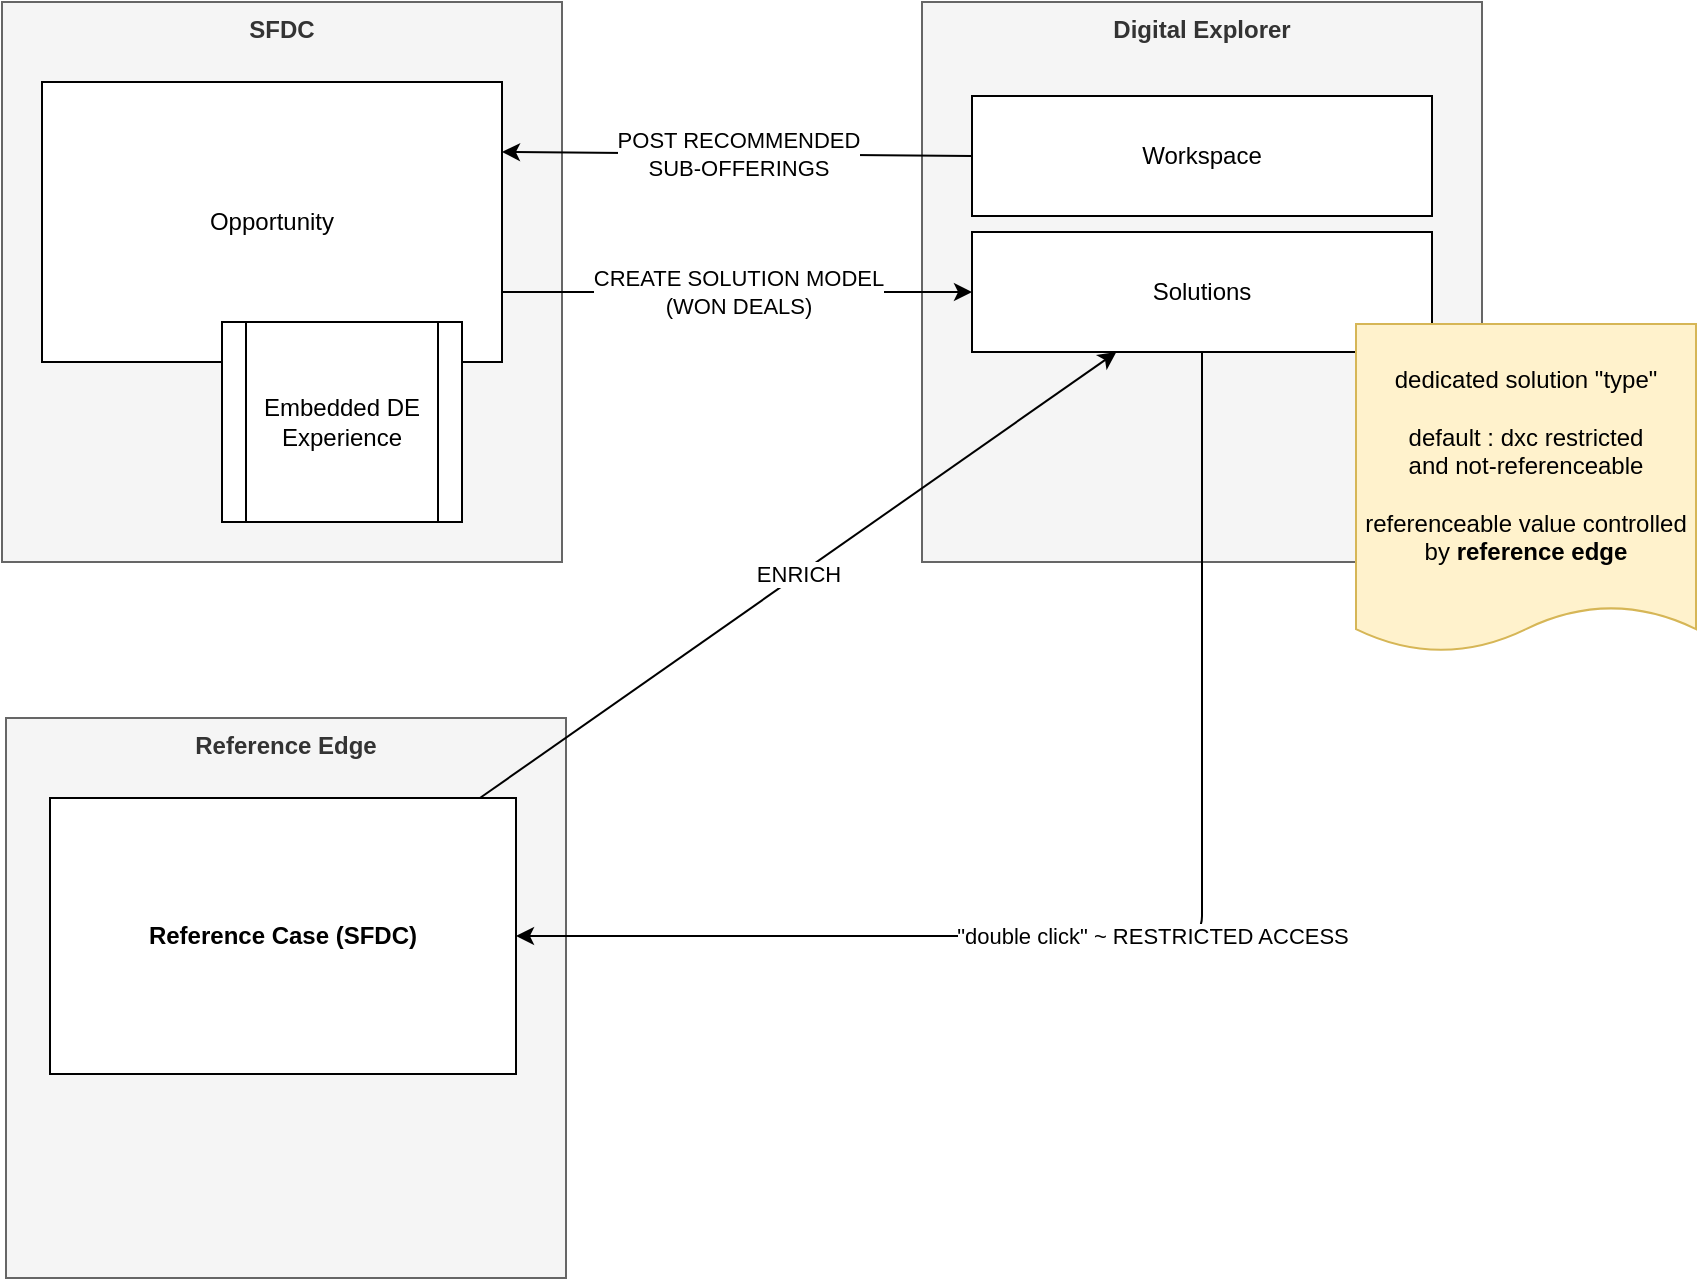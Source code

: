 <mxfile version="11.1.4" type="device"><diagram id="nkB7Z8nHzJx8HLWXiaIT" name="Page-1"><mxGraphModel dx="1422" dy="944" grid="0" gridSize="10" guides="0" tooltips="1" connect="1" arrows="1" fold="1" page="0" pageScale="1" pageWidth="827" pageHeight="1169" math="0" shadow="0"><root><mxCell id="0"/><mxCell id="1" parent="0"/><mxCell id="DJOyEuWXlDlJaX0c3pmb-1" value="SFDC" style="whiteSpace=wrap;html=1;aspect=fixed;verticalAlign=top;fontStyle=1;fillColor=#f5f5f5;strokeColor=#666666;fontColor=#333333;" vertex="1" parent="1"><mxGeometry x="20" y="220" width="280" height="280" as="geometry"/></mxCell><mxCell id="DJOyEuWXlDlJaX0c3pmb-2" value="Digital Explorer" style="whiteSpace=wrap;html=1;aspect=fixed;verticalAlign=top;fontStyle=1;fillColor=#f5f5f5;strokeColor=#666666;fontColor=#333333;" vertex="1" parent="1"><mxGeometry x="480" y="220" width="280" height="280" as="geometry"/></mxCell><mxCell id="DJOyEuWXlDlJaX0c3pmb-3" value="Opportunity" style="rounded=0;whiteSpace=wrap;html=1;" vertex="1" parent="1"><mxGeometry x="40" y="260" width="230" height="140" as="geometry"/></mxCell><mxCell id="DJOyEuWXlDlJaX0c3pmb-4" value="Workspace" style="rounded=0;whiteSpace=wrap;html=1;" vertex="1" parent="1"><mxGeometry x="505" y="267" width="230" height="60" as="geometry"/></mxCell><mxCell id="DJOyEuWXlDlJaX0c3pmb-5" value="POST RECOMMENDED&lt;br&gt;SUB-OFFERINGS" style="endArrow=classic;html=1;entryX=1;entryY=0.25;entryDx=0;entryDy=0;exitX=0;exitY=0.5;exitDx=0;exitDy=0;" edge="1" parent="1" source="DJOyEuWXlDlJaX0c3pmb-4" target="DJOyEuWXlDlJaX0c3pmb-3"><mxGeometry width="50" height="50" relative="1" as="geometry"><mxPoint x="380" y="400" as="sourcePoint"/><mxPoint x="430" y="350" as="targetPoint"/></mxGeometry></mxCell><mxCell id="DJOyEuWXlDlJaX0c3pmb-6" value="Solutions" style="rounded=0;whiteSpace=wrap;html=1;" vertex="1" parent="1"><mxGeometry x="505" y="335" width="230" height="60" as="geometry"/></mxCell><mxCell id="DJOyEuWXlDlJaX0c3pmb-7" value="CREATE SOLUTION MODEL&lt;br&gt;(WON DEALS)" style="endArrow=classic;html=1;entryX=0;entryY=0.5;entryDx=0;entryDy=0;exitX=1;exitY=0.75;exitDx=0;exitDy=0;" edge="1" parent="1" source="DJOyEuWXlDlJaX0c3pmb-3" target="DJOyEuWXlDlJaX0c3pmb-6"><mxGeometry width="50" height="50" relative="1" as="geometry"><mxPoint x="240" y="630" as="sourcePoint"/><mxPoint x="400" y="550" as="targetPoint"/></mxGeometry></mxCell><mxCell id="DJOyEuWXlDlJaX0c3pmb-8" value="Embedded DE Experience" style="shape=process;whiteSpace=wrap;html=1;backgroundOutline=1;" vertex="1" parent="1"><mxGeometry x="130" y="380" width="120" height="100" as="geometry"/></mxCell><mxCell id="DJOyEuWXlDlJaX0c3pmb-9" value="dedicated solution &quot;type&quot;&lt;br&gt;&lt;br&gt;default : dxc restricted &lt;br&gt;and not-referenceable&lt;br&gt;&lt;br&gt;referenceable value controlled by &lt;b&gt;reference edge&lt;/b&gt;" style="shape=document;whiteSpace=wrap;html=1;boundedLbl=1;fillColor=#fff2cc;strokeColor=#d6b656;size=0.14;" vertex="1" parent="1"><mxGeometry x="697" y="381" width="170" height="164" as="geometry"/></mxCell><mxCell id="DJOyEuWXlDlJaX0c3pmb-10" value="Reference Edge" style="whiteSpace=wrap;html=1;aspect=fixed;verticalAlign=top;fontStyle=1;fillColor=#f5f5f5;strokeColor=#666666;fontColor=#333333;" vertex="1" parent="1"><mxGeometry x="22" y="578" width="280" height="280" as="geometry"/></mxCell><mxCell id="DJOyEuWXlDlJaX0c3pmb-11" value="Reference Case (SFDC)" style="rounded=0;whiteSpace=wrap;html=1;fontStyle=1" vertex="1" parent="1"><mxGeometry x="44" y="618" width="233" height="138" as="geometry"/></mxCell><mxCell id="DJOyEuWXlDlJaX0c3pmb-12" value="ENRICH" style="endArrow=classic;html=1;" edge="1" parent="1" source="DJOyEuWXlDlJaX0c3pmb-11" target="DJOyEuWXlDlJaX0c3pmb-6"><mxGeometry width="50" height="50" relative="1" as="geometry"><mxPoint x="507" y="694" as="sourcePoint"/><mxPoint x="557" y="644" as="targetPoint"/></mxGeometry></mxCell><mxCell id="DJOyEuWXlDlJaX0c3pmb-13" value="&quot;double click&quot; ~ RESTRICTED ACCESS" style="endArrow=classic;html=1;exitX=0.5;exitY=1;exitDx=0;exitDy=0;" edge="1" parent="1" source="DJOyEuWXlDlJaX0c3pmb-6" target="DJOyEuWXlDlJaX0c3pmb-11"><mxGeometry width="50" height="50" relative="1" as="geometry"><mxPoint x="633" y="769" as="sourcePoint"/><mxPoint x="585.098" y="420" as="targetPoint"/><Array as="points"><mxPoint x="620" y="687"/></Array></mxGeometry></mxCell></root></mxGraphModel></diagram></mxfile>